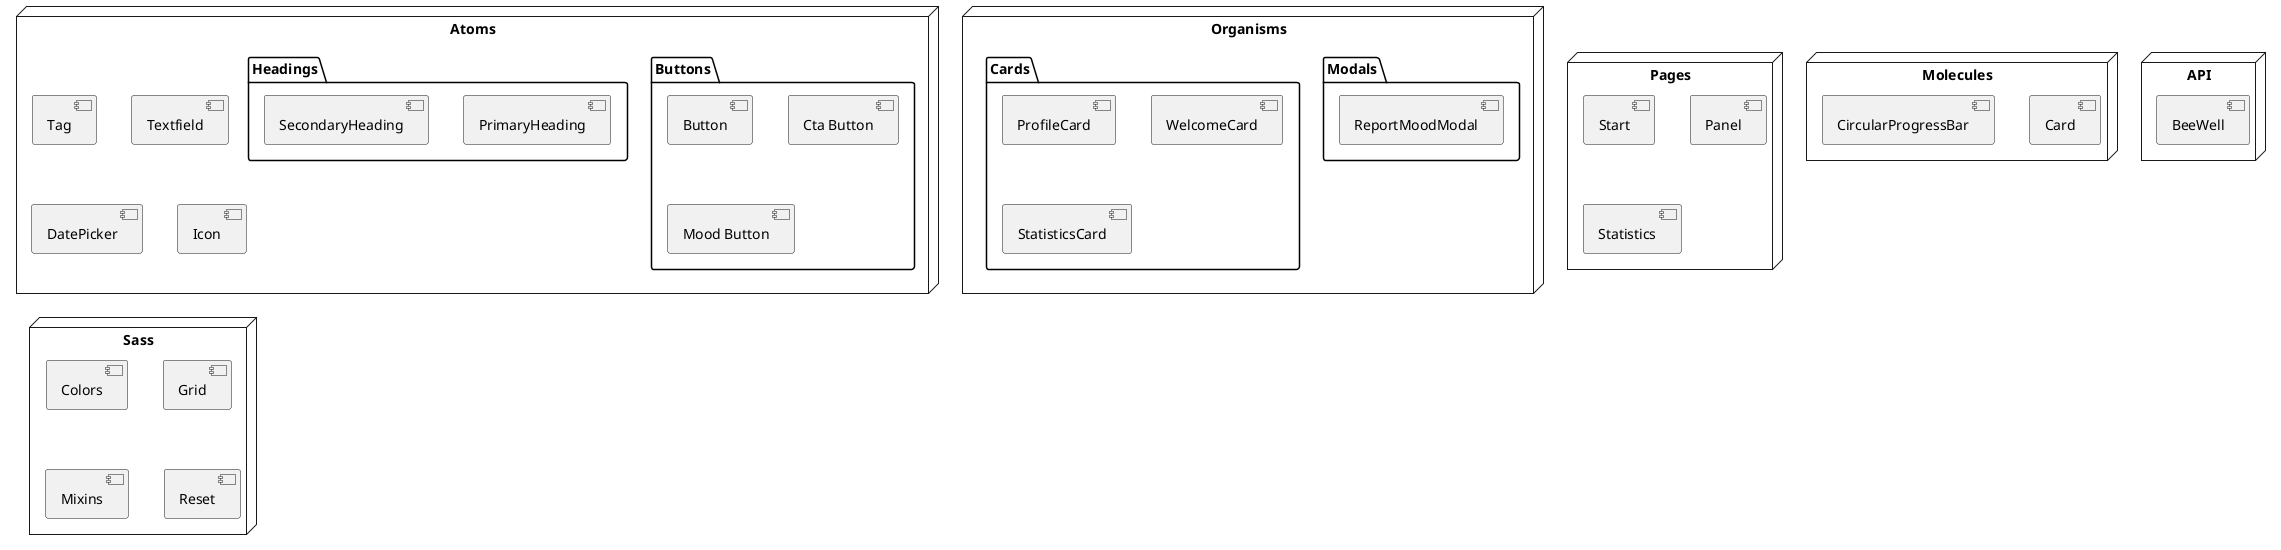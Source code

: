 @startuml
node "Atoms" {
    package "Buttons" {
        [Button]
        [Cta Button]
        [Mood Button]
    }
    package "Headings" {
        [PrimaryHeading]
        [SecondaryHeading]
    }
    [Tag]
    [Textfield]
    [DatePicker]
    [Icon]
}

node "Molecules" {
    [Card]
    [CircularProgressBar]
}

node "Organisms" {
    package "Modals" {
        [ReportMoodModal]
    }
    package "Cards" {
        [ProfileCard]
        [WelcomeCard]
        [StatisticsCard]
    }
}

node "Pages" {
    [Start]
    [Panel]
    [Statistics]
}

node "Sass" {
    [Colors]
    [Grid]
    [Mixins]
    [Reset]
}

node "API" {
    [BeeWell]
}
@enduml